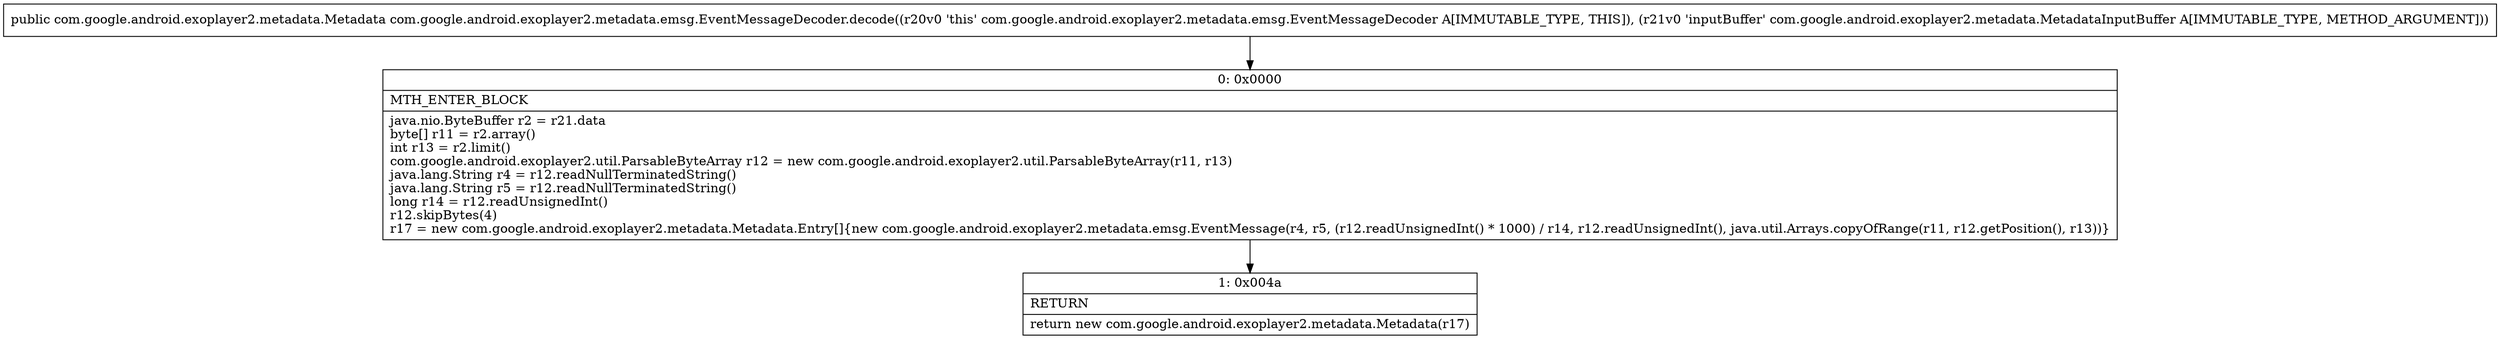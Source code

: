 digraph "CFG forcom.google.android.exoplayer2.metadata.emsg.EventMessageDecoder.decode(Lcom\/google\/android\/exoplayer2\/metadata\/MetadataInputBuffer;)Lcom\/google\/android\/exoplayer2\/metadata\/Metadata;" {
Node_0 [shape=record,label="{0\:\ 0x0000|MTH_ENTER_BLOCK\l|java.nio.ByteBuffer r2 = r21.data\lbyte[] r11 = r2.array()\lint r13 = r2.limit()\lcom.google.android.exoplayer2.util.ParsableByteArray r12 = new com.google.android.exoplayer2.util.ParsableByteArray(r11, r13)\ljava.lang.String r4 = r12.readNullTerminatedString()\ljava.lang.String r5 = r12.readNullTerminatedString()\llong r14 = r12.readUnsignedInt()\lr12.skipBytes(4)\lr17 = new com.google.android.exoplayer2.metadata.Metadata.Entry[]\{new com.google.android.exoplayer2.metadata.emsg.EventMessage(r4, r5, (r12.readUnsignedInt() * 1000) \/ r14, r12.readUnsignedInt(), java.util.Arrays.copyOfRange(r11, r12.getPosition(), r13))\}\l}"];
Node_1 [shape=record,label="{1\:\ 0x004a|RETURN\l|return new com.google.android.exoplayer2.metadata.Metadata(r17)\l}"];
MethodNode[shape=record,label="{public com.google.android.exoplayer2.metadata.Metadata com.google.android.exoplayer2.metadata.emsg.EventMessageDecoder.decode((r20v0 'this' com.google.android.exoplayer2.metadata.emsg.EventMessageDecoder A[IMMUTABLE_TYPE, THIS]), (r21v0 'inputBuffer' com.google.android.exoplayer2.metadata.MetadataInputBuffer A[IMMUTABLE_TYPE, METHOD_ARGUMENT])) }"];
MethodNode -> Node_0;
Node_0 -> Node_1;
}

